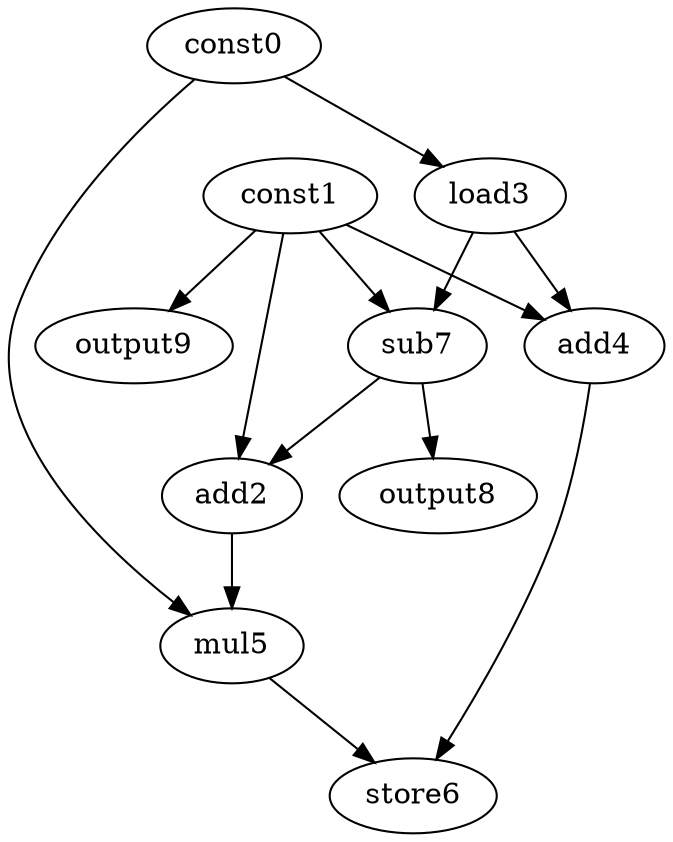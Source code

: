 digraph G { 
const0[opcode=const]; 
const1[opcode=const]; 
add2[opcode=add]; 
load3[opcode=load]; 
add4[opcode=add]; 
mul5[opcode=mul]; 
store6[opcode=store]; 
sub7[opcode=sub]; 
output8[opcode=output]; 
output9[opcode=output]; 
const0->load3[operand=0];
const1->output9[operand=0];
const1->add4[operand=0];
load3->add4[operand=1];
const1->sub7[operand=0];
load3->sub7[operand=1];
const1->add2[operand=0];
sub7->add2[operand=1];
sub7->output8[operand=0];
const0->mul5[operand=0];
add2->mul5[operand=1];
add4->store6[operand=0];
mul5->store6[operand=1];
}
